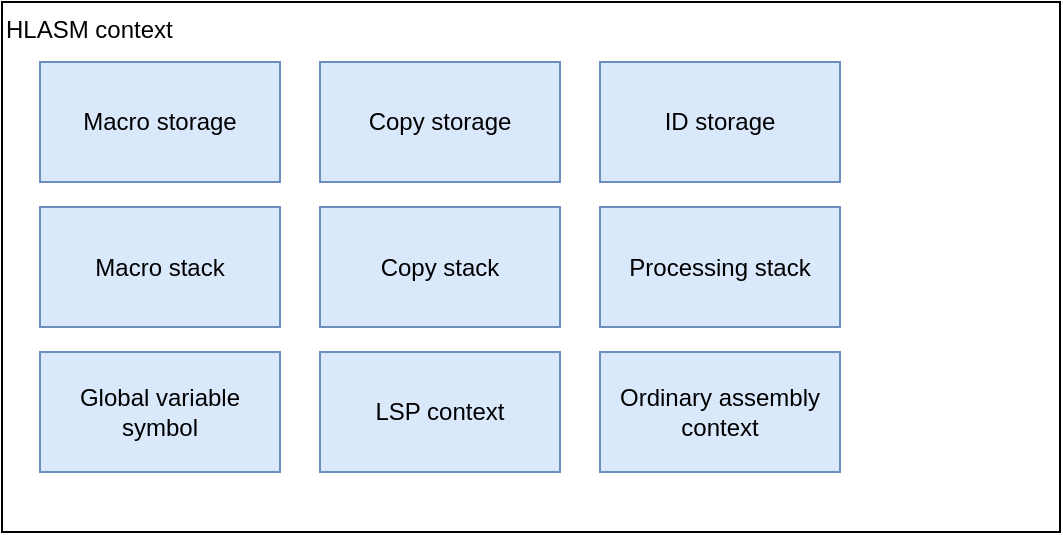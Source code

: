 <mxfile version="12.7.2" type="device"><diagram id="ERvEikIAbuAEUn9lf5Qu" name="Page-1"><mxGraphModel dx="1673" dy="840" grid="1" gridSize="10" guides="1" tooltips="1" connect="1" arrows="1" fold="1" page="1" pageScale="1" pageWidth="583" pageHeight="413" math="0" shadow="0"><root><mxCell id="0"/><mxCell id="1" parent="0"/><mxCell id="QlQmvvS0TMtKOBI_XdEg-2" value="HLASM context" style="rounded=0;whiteSpace=wrap;html=1;flipV=0;flipH=1;direction=east;verticalAlign=top;align=left;" parent="1" vertex="1"><mxGeometry x="31" y="55" width="529" height="265" as="geometry"/></mxCell><mxCell id="QlQmvvS0TMtKOBI_XdEg-3" value="Macro storage" style="rounded=0;whiteSpace=wrap;html=1;flipV=0;flipH=1;direction=east;verticalAlign=middle;fillColor=#dae8fc;strokeColor=#6c8ebf;" parent="1" vertex="1"><mxGeometry x="50" y="85" width="120" height="60" as="geometry"/></mxCell><mxCell id="QlQmvvS0TMtKOBI_XdEg-4" value="Copy storage" style="rounded=0;whiteSpace=wrap;html=1;flipV=0;flipH=1;direction=east;verticalAlign=middle;fillColor=#dae8fc;strokeColor=#6c8ebf;" parent="1" vertex="1"><mxGeometry x="190" y="85" width="120" height="60" as="geometry"/></mxCell><mxCell id="QlQmvvS0TMtKOBI_XdEg-5" value="Processing stack" style="rounded=0;whiteSpace=wrap;html=1;flipV=0;flipH=1;direction=east;verticalAlign=middle;fillColor=#dae8fc;strokeColor=#6c8ebf;" parent="1" vertex="1"><mxGeometry x="330" y="157.5" width="120" height="60" as="geometry"/></mxCell><mxCell id="QlQmvvS0TMtKOBI_XdEg-6" value="Ordinary assembly context" style="rounded=0;whiteSpace=wrap;html=1;fillColor=#dae8fc;strokeColor=#6c8ebf;" parent="1" vertex="1"><mxGeometry x="330" y="230" width="120" height="60" as="geometry"/></mxCell><mxCell id="qpm0pfhg7EkavrOcA47S-1" value="ID storage" style="rounded=0;whiteSpace=wrap;html=1;flipV=0;flipH=1;direction=east;verticalAlign=middle;fillColor=#dae8fc;strokeColor=#6c8ebf;" vertex="1" parent="1"><mxGeometry x="330" y="85" width="120" height="60" as="geometry"/></mxCell><mxCell id="qpm0pfhg7EkavrOcA47S-2" value="Global variable symbol" style="rounded=0;whiteSpace=wrap;html=1;flipV=0;flipH=1;direction=east;verticalAlign=middle;fillColor=#dae8fc;strokeColor=#6c8ebf;" vertex="1" parent="1"><mxGeometry x="50" y="230" width="120" height="60" as="geometry"/></mxCell><mxCell id="qpm0pfhg7EkavrOcA47S-3" value="Macro stack" style="rounded=0;whiteSpace=wrap;html=1;flipV=0;flipH=1;direction=east;verticalAlign=middle;fillColor=#dae8fc;strokeColor=#6c8ebf;" vertex="1" parent="1"><mxGeometry x="50" y="157.5" width="120" height="60" as="geometry"/></mxCell><mxCell id="qpm0pfhg7EkavrOcA47S-4" value="Copy stack" style="rounded=0;whiteSpace=wrap;html=1;flipV=0;flipH=1;direction=east;verticalAlign=middle;fillColor=#dae8fc;strokeColor=#6c8ebf;" vertex="1" parent="1"><mxGeometry x="190" y="157.5" width="120" height="60" as="geometry"/></mxCell><mxCell id="qpm0pfhg7EkavrOcA47S-5" value="LSP context" style="rounded=0;whiteSpace=wrap;html=1;flipV=0;flipH=1;direction=east;verticalAlign=middle;fillColor=#dae8fc;strokeColor=#6c8ebf;" vertex="1" parent="1"><mxGeometry x="190" y="230" width="120" height="60" as="geometry"/></mxCell></root></mxGraphModel></diagram></mxfile>